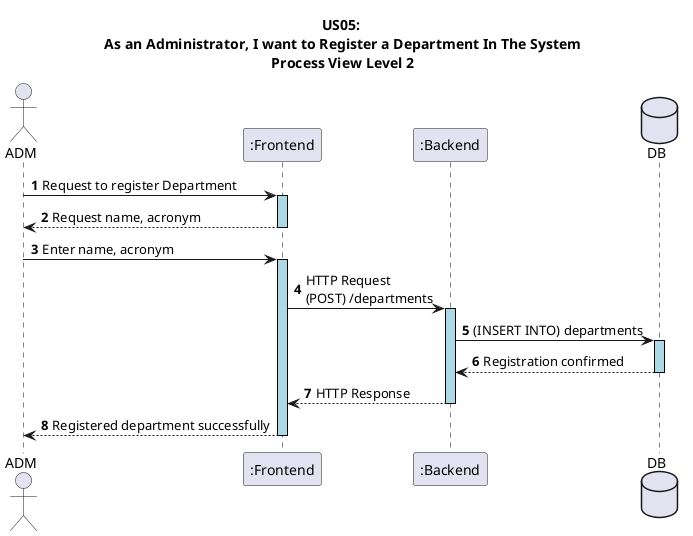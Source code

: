 @startuml
autonumber

skinparam sequence {
   LifelineBorderColor black
   LifelineBackgroundColor LightBlue
 }

title US05:\n As an Administrator, I want to Register a Department In The System\n Process View Level 2
actor ADM
participant ":Frontend" as FE
participant ":Backend" as BE
database DB

ADM -> FE ++: Request to register Department
FE --> ADM --: Request name, acronym
ADM -> FE ++: Enter name, acronym

FE -> BE ++: HTTP Request \n(POST) /departments
BE -> DB ++: (INSERT INTO) departments
DB --> BE --: Registration confirmed
BE --> FE --: HTTP Response
FE --> ADM --: Registered department successfully

@enduml

